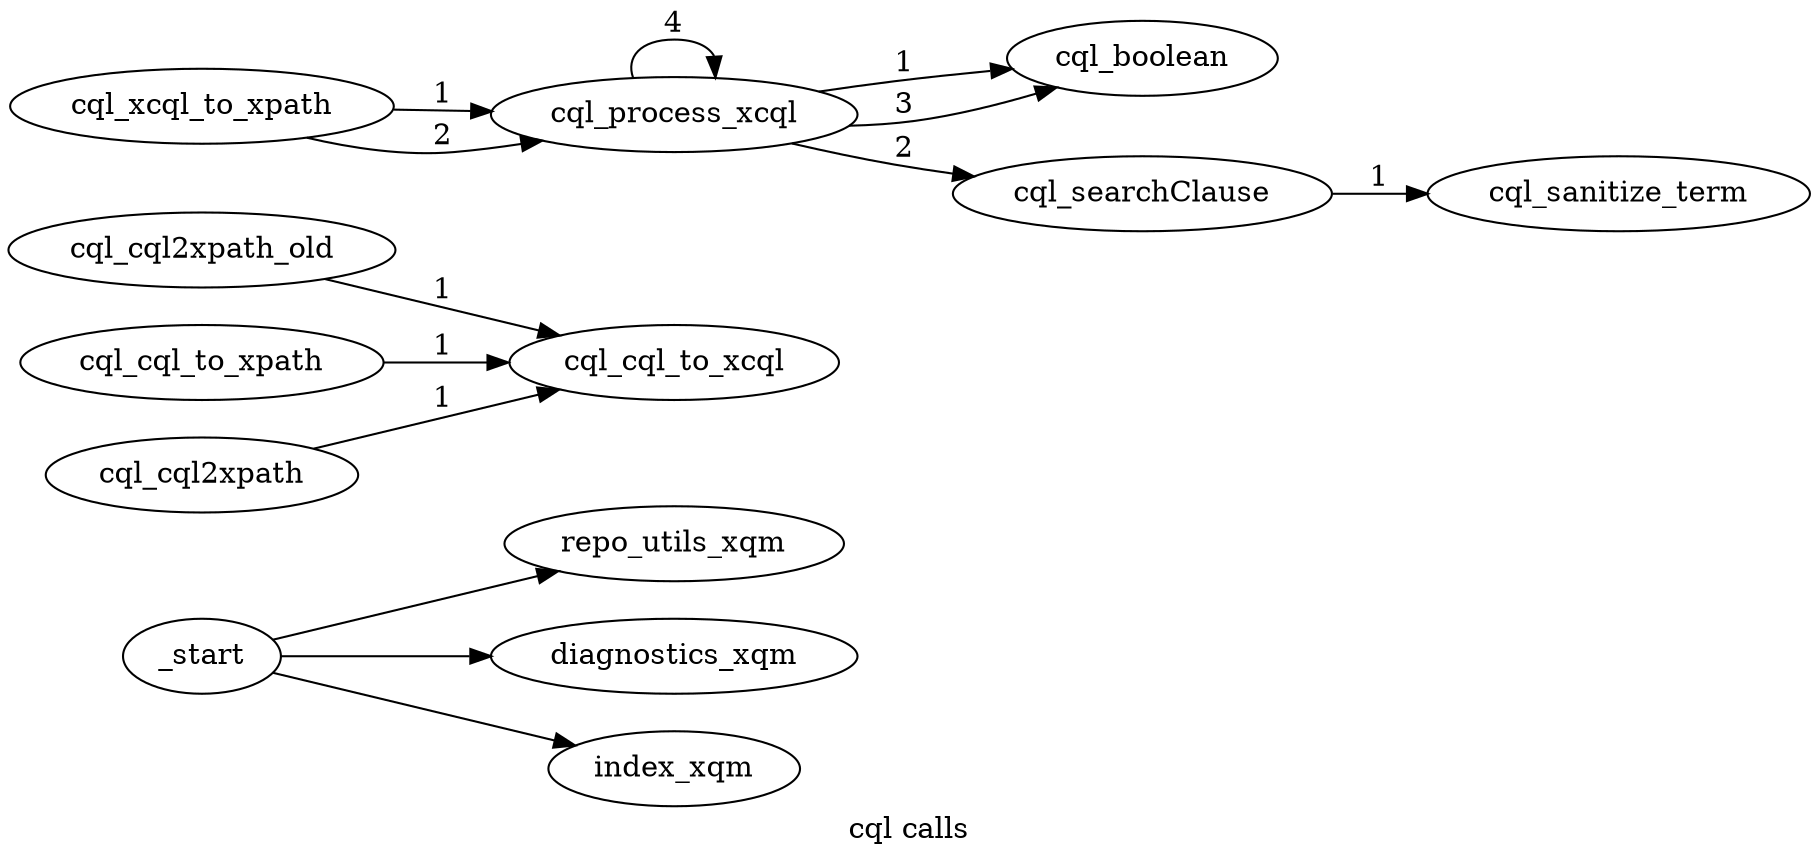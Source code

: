  /* dot -ocql_calls.png -Tpng cql_calls.dot */ 
digraph cql_calls {
label="cql calls";
rankdir=LR;
_start -> repo_utils_xqm ;
_start -> diagnostics_xqm ;
_start -> index_xqm ;
cql_cql2xpath_old -> cql_cql_to_xcql [label= 1 ];
cql_cql_to_xpath -> cql_cql_to_xcql [label= 1 ];
cql_cql2xpath -> cql_cql_to_xcql [label= 1 ];
cql_xcql_to_xpath  -> cql_process_xcql [label= 1 ];
cql_xcql_to_xpath  -> cql_process_xcql [label= 2 ];
cql_process_xcql -> cql_boolean [label= 1 ];
cql_process_xcql -> cql_searchClause [label= 2 ];
cql_process_xcql -> cql_boolean [label= 3 ];
cql_process_xcql -> cql_process_xcql [label= 4 ];
cql_searchClause -> cql_sanitize_term [label= 1 ];
}
